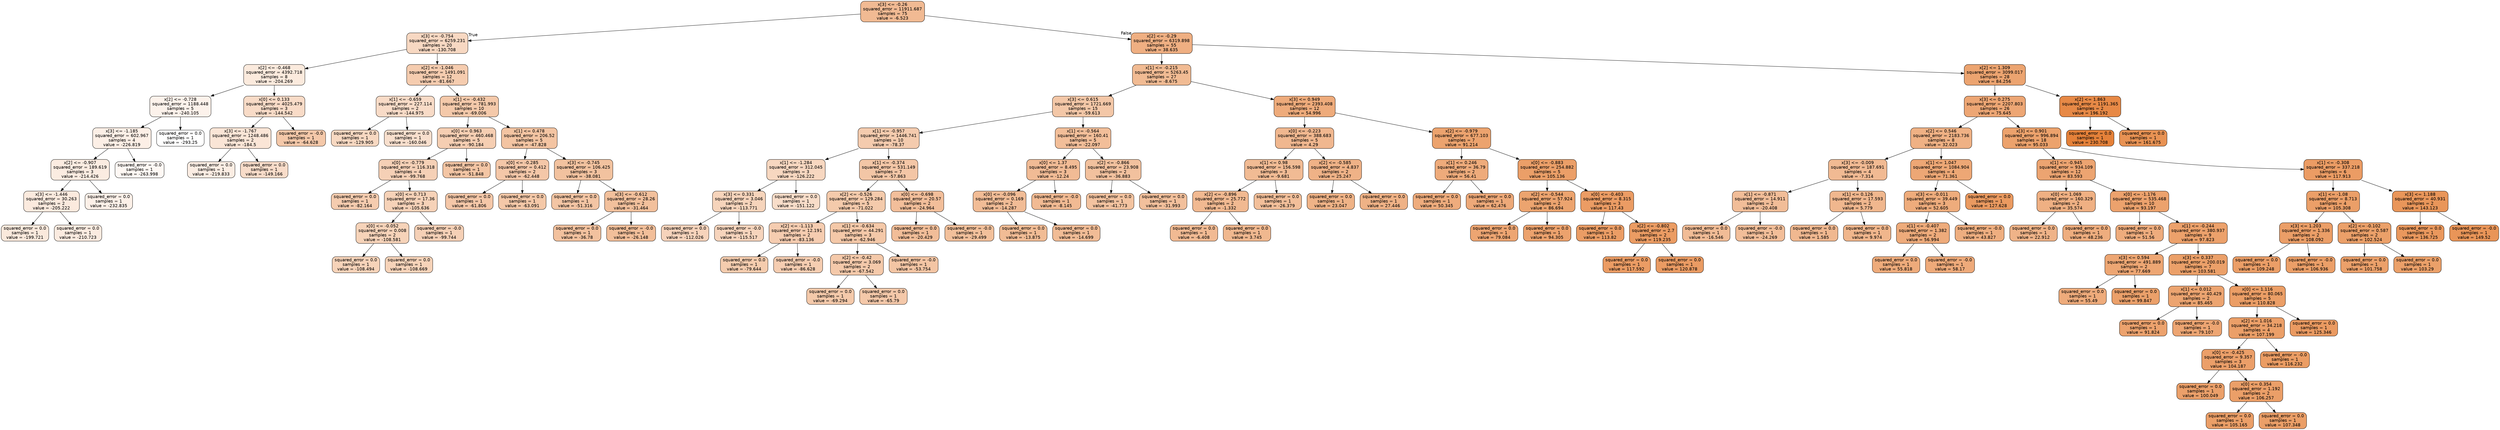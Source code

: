 digraph Tree {
node [shape=box, style="filled, rounded", color="black", fontname="helvetica"] ;
edge [fontname="helvetica"] ;
0 [label="x[3] <= -0.26\nsquared_error = 11911.687\nsamples = 75\nvalue = -6.523", fillcolor="#f1ba93"] ;
1 [label="x[3] <= -0.754\nsquared_error = 6259.231\nsamples = 20\nvalue = -130.708", fillcolor="#f7d8c2"] ;
0 -> 1 [labeldistance=2.5, labelangle=45, headlabel="True"] ;
2 [label="x[2] <= -0.468\nsquared_error = 4392.718\nsamples = 8\nvalue = -204.269", fillcolor="#fbeadd"] ;
1 -> 2 ;
3 [label="x[2] <= -0.728\nsquared_error = 1188.448\nsamples = 5\nvalue = -240.105", fillcolor="#fcf2eb"] ;
2 -> 3 ;
4 [label="x[3] <= -1.185\nsquared_error = 602.967\nsamples = 4\nvalue = -226.819", fillcolor="#fcefe6"] ;
3 -> 4 ;
5 [label="x[2] <= -0.907\nsquared_error = 189.619\nsamples = 3\nvalue = -214.426", fillcolor="#fbece1"] ;
4 -> 5 ;
6 [label="x[3] <= -1.446\nsquared_error = 30.263\nsamples = 2\nvalue = -205.222", fillcolor="#fbeade"] ;
5 -> 6 ;
7 [label="squared_error = 0.0\nsamples = 1\nvalue = -199.721", fillcolor="#fae9dc"] ;
6 -> 7 ;
8 [label="squared_error = 0.0\nsamples = 1\nvalue = -210.723", fillcolor="#fbebe0"] ;
6 -> 8 ;
9 [label="squared_error = 0.0\nsamples = 1\nvalue = -232.835", fillcolor="#fcf0e8"] ;
5 -> 9 ;
10 [label="squared_error = -0.0\nsamples = 1\nvalue = -263.998", fillcolor="#fef8f4"] ;
4 -> 10 ;
11 [label="squared_error = 0.0\nsamples = 1\nvalue = -293.25", fillcolor="#ffffff"] ;
3 -> 11 ;
12 [label="x[0] <= 0.133\nsquared_error = 4025.479\nsamples = 3\nvalue = -144.542", fillcolor="#f8dbc7"] ;
2 -> 12 ;
13 [label="x[3] <= -1.767\nsquared_error = 1248.486\nsamples = 2\nvalue = -184.5", fillcolor="#fae5d6"] ;
12 -> 13 ;
14 [label="squared_error = 0.0\nsamples = 1\nvalue = -219.833", fillcolor="#fbede3"] ;
13 -> 14 ;
15 [label="squared_error = 0.0\nsamples = 1\nvalue = -149.166", fillcolor="#f8dcc9"] ;
13 -> 15 ;
16 [label="squared_error = -0.0\nsamples = 1\nvalue = -64.628", fillcolor="#f4c8a9"] ;
12 -> 16 ;
17 [label="x[2] <= -1.046\nsquared_error = 1491.091\nsamples = 12\nvalue = -81.667", fillcolor="#f5ccaf"] ;
1 -> 17 ;
18 [label="x[1] <= -0.659\nsquared_error = 227.114\nsamples = 2\nvalue = -144.975", fillcolor="#f8dbc7"] ;
17 -> 18 ;
19 [label="squared_error = 0.0\nsamples = 1\nvalue = -129.905", fillcolor="#f7d8c1"] ;
18 -> 19 ;
20 [label="squared_error = 0.0\nsamples = 1\nvalue = -160.046", fillcolor="#f8dfcd"] ;
18 -> 20 ;
21 [label="x[1] <= -0.432\nsquared_error = 781.993\nsamples = 10\nvalue = -69.006", fillcolor="#f4c9aa"] ;
17 -> 21 ;
22 [label="x[0] <= 0.963\nsquared_error = 460.468\nsamples = 5\nvalue = -90.184", fillcolor="#f5ceb2"] ;
21 -> 22 ;
23 [label="x[0] <= -0.779\nsquared_error = 116.318\nsamples = 4\nvalue = -99.768", fillcolor="#f5d0b6"] ;
22 -> 23 ;
24 [label="squared_error = 0.0\nsamples = 1\nvalue = -82.164", fillcolor="#f5ccaf"] ;
23 -> 24 ;
25 [label="x[0] <= 0.713\nsquared_error = 17.36\nsamples = 3\nvalue = -105.636", fillcolor="#f6d2b8"] ;
23 -> 25 ;
26 [label="x[0] <= -0.052\nsquared_error = 0.008\nsamples = 2\nvalue = -108.581", fillcolor="#f6d3b9"] ;
25 -> 26 ;
27 [label="squared_error = 0.0\nsamples = 1\nvalue = -108.494", fillcolor="#f6d3b9"] ;
26 -> 27 ;
28 [label="squared_error = 0.0\nsamples = 1\nvalue = -108.669", fillcolor="#f6d3b9"] ;
26 -> 28 ;
29 [label="squared_error = -0.0\nsamples = 1\nvalue = -99.744", fillcolor="#f5d0b6"] ;
25 -> 29 ;
30 [label="squared_error = 0.0\nsamples = 1\nvalue = -51.848", fillcolor="#f3c5a4"] ;
22 -> 30 ;
31 [label="x[1] <= 0.478\nsquared_error = 206.52\nsamples = 5\nvalue = -47.828", fillcolor="#f3c4a2"] ;
21 -> 31 ;
32 [label="x[0] <= -0.285\nsquared_error = 0.412\nsamples = 2\nvalue = -62.448", fillcolor="#f4c7a8"] ;
31 -> 32 ;
33 [label="squared_error = 0.0\nsamples = 1\nvalue = -61.806", fillcolor="#f4c7a8"] ;
32 -> 33 ;
34 [label="squared_error = 0.0\nsamples = 1\nvalue = -63.091", fillcolor="#f4c8a8"] ;
32 -> 34 ;
35 [label="x[3] <= -0.745\nsquared_error = 106.425\nsamples = 3\nvalue = -38.081", fillcolor="#f2c29f"] ;
31 -> 35 ;
36 [label="squared_error = 0.0\nsamples = 1\nvalue = -51.316", fillcolor="#f3c5a4"] ;
35 -> 36 ;
37 [label="x[3] <= -0.612\nsquared_error = 28.26\nsamples = 2\nvalue = -31.464", fillcolor="#f2c09c"] ;
35 -> 37 ;
38 [label="squared_error = 0.0\nsamples = 1\nvalue = -36.78", fillcolor="#f2c19e"] ;
37 -> 38 ;
39 [label="squared_error = -0.0\nsamples = 1\nvalue = -26.148", fillcolor="#f2bf9a"] ;
37 -> 39 ;
40 [label="x[2] <= -0.29\nsquared_error = 6319.898\nsamples = 55\nvalue = 38.635", fillcolor="#efaf82"] ;
0 -> 40 [labeldistance=2.5, labelangle=-45, headlabel="False"] ;
41 [label="x[1] <= -0.215\nsquared_error = 5263.45\nsamples = 27\nvalue = -8.675", fillcolor="#f1bb93"] ;
40 -> 41 ;
42 [label="x[3] <= 0.615\nsquared_error = 1721.669\nsamples = 15\nvalue = -59.613", fillcolor="#f3c7a7"] ;
41 -> 42 ;
43 [label="x[1] <= -0.957\nsquared_error = 1446.741\nsamples = 10\nvalue = -78.37", fillcolor="#f4cbae"] ;
42 -> 43 ;
44 [label="x[1] <= -1.284\nsquared_error = 312.045\nsamples = 3\nvalue = -126.222", fillcolor="#f7d7c0"] ;
43 -> 44 ;
45 [label="x[3] <= 0.331\nsquared_error = 3.046\nsamples = 2\nvalue = -113.771", fillcolor="#f6d4bb"] ;
44 -> 45 ;
46 [label="squared_error = 0.0\nsamples = 1\nvalue = -112.026", fillcolor="#f6d3bb"] ;
45 -> 46 ;
47 [label="squared_error = -0.0\nsamples = 1\nvalue = -115.517", fillcolor="#f6d4bc"] ;
45 -> 47 ;
48 [label="squared_error = 0.0\nsamples = 1\nvalue = -151.122", fillcolor="#f8ddc9"] ;
44 -> 48 ;
49 [label="x[1] <= -0.374\nsquared_error = 531.149\nsamples = 7\nvalue = -57.863", fillcolor="#f3c6a6"] ;
43 -> 49 ;
50 [label="x[2] <= -0.526\nsquared_error = 129.284\nsamples = 5\nvalue = -71.022", fillcolor="#f4caab"] ;
49 -> 50 ;
51 [label="x[2] <= -1.113\nsquared_error = 12.191\nsamples = 2\nvalue = -83.136", fillcolor="#f5ccb0"] ;
50 -> 51 ;
52 [label="squared_error = 0.0\nsamples = 1\nvalue = -79.644", fillcolor="#f4ccae"] ;
51 -> 52 ;
53 [label="squared_error = -0.0\nsamples = 1\nvalue = -86.628", fillcolor="#f5cdb1"] ;
51 -> 53 ;
54 [label="x[1] <= -0.634\nsquared_error = 44.291\nsamples = 3\nvalue = -62.946", fillcolor="#f4c8a8"] ;
50 -> 54 ;
55 [label="x[2] <= -0.42\nsquared_error = 3.069\nsamples = 2\nvalue = -67.542", fillcolor="#f4c9aa"] ;
54 -> 55 ;
56 [label="squared_error = 0.0\nsamples = 1\nvalue = -69.294", fillcolor="#f4c9aa"] ;
55 -> 56 ;
57 [label="squared_error = 0.0\nsamples = 1\nvalue = -65.79", fillcolor="#f4c8a9"] ;
55 -> 57 ;
58 [label="squared_error = -0.0\nsamples = 1\nvalue = -53.754", fillcolor="#f3c5a4"] ;
54 -> 58 ;
59 [label="x[0] <= -0.698\nsquared_error = 20.57\nsamples = 2\nvalue = -24.964", fillcolor="#f2be9a"] ;
49 -> 59 ;
60 [label="squared_error = 0.0\nsamples = 1\nvalue = -20.429", fillcolor="#f1bd98"] ;
59 -> 60 ;
61 [label="squared_error = -0.0\nsamples = 1\nvalue = -29.499", fillcolor="#f2c09b"] ;
59 -> 61 ;
62 [label="x[1] <= -0.564\nsquared_error = 160.41\nsamples = 5\nvalue = -22.097", fillcolor="#f2be99"] ;
42 -> 62 ;
63 [label="x[0] <= 1.37\nsquared_error = 8.495\nsamples = 3\nvalue = -12.24", fillcolor="#f1bb95"] ;
62 -> 63 ;
64 [label="x[0] <= -0.096\nsquared_error = 0.169\nsamples = 2\nvalue = -14.287", fillcolor="#f1bc96"] ;
63 -> 64 ;
65 [label="squared_error = 0.0\nsamples = 1\nvalue = -13.875", fillcolor="#f1bc95"] ;
64 -> 65 ;
66 [label="squared_error = 0.0\nsamples = 1\nvalue = -14.699", fillcolor="#f1bc96"] ;
64 -> 66 ;
67 [label="squared_error = -0.0\nsamples = 1\nvalue = -8.145", fillcolor="#f1ba93"] ;
63 -> 67 ;
68 [label="x[2] <= -0.866\nsquared_error = 23.908\nsamples = 2\nvalue = -36.883", fillcolor="#f2c19e"] ;
62 -> 68 ;
69 [label="squared_error = 0.0\nsamples = 1\nvalue = -41.773", fillcolor="#f3c3a0"] ;
68 -> 69 ;
70 [label="squared_error = 0.0\nsamples = 1\nvalue = -31.993", fillcolor="#f2c09c"] ;
68 -> 70 ;
71 [label="x[3] <= 0.949\nsquared_error = 2393.408\nsamples = 12\nvalue = 54.996", fillcolor="#eeab7b"] ;
41 -> 71 ;
72 [label="x[0] <= -0.223\nsquared_error = 388.683\nsamples = 5\nvalue = 4.29", fillcolor="#f0b78f"] ;
71 -> 72 ;
73 [label="x[1] <= 0.98\nsquared_error = 156.598\nsamples = 3\nvalue = -9.681", fillcolor="#f1bb94"] ;
72 -> 73 ;
74 [label="x[2] <= -0.896\nsquared_error = 25.772\nsamples = 2\nvalue = -1.332", fillcolor="#f1b991"] ;
73 -> 74 ;
75 [label="squared_error = 0.0\nsamples = 1\nvalue = -6.408", fillcolor="#f1ba93"] ;
74 -> 75 ;
76 [label="squared_error = 0.0\nsamples = 1\nvalue = 3.745", fillcolor="#f0b88f"] ;
74 -> 76 ;
77 [label="squared_error = 0.0\nsamples = 1\nvalue = -26.379", fillcolor="#f2bf9a"] ;
73 -> 77 ;
78 [label="x[2] <= -0.585\nsquared_error = 4.837\nsamples = 2\nvalue = 25.247", fillcolor="#efb287"] ;
72 -> 78 ;
79 [label="squared_error = 0.0\nsamples = 1\nvalue = 23.047", fillcolor="#efb387"] ;
78 -> 79 ;
80 [label="squared_error = 0.0\nsamples = 1\nvalue = 27.446", fillcolor="#efb286"] ;
78 -> 80 ;
81 [label="x[2] <= -0.979\nsquared_error = 677.103\nsamples = 7\nvalue = 91.214", fillcolor="#eca36e"] ;
71 -> 81 ;
82 [label="x[1] <= 0.246\nsquared_error = 36.79\nsamples = 2\nvalue = 56.41", fillcolor="#eeab7b"] ;
81 -> 82 ;
83 [label="squared_error = 0.0\nsamples = 1\nvalue = 50.345", fillcolor="#eeac7d"] ;
82 -> 83 ;
84 [label="squared_error = 0.0\nsamples = 1\nvalue = 62.476", fillcolor="#eda979"] ;
82 -> 84 ;
85 [label="x[0] <= -0.883\nsquared_error = 254.882\nsamples = 5\nvalue = 105.136", fillcolor="#eb9f68"] ;
81 -> 85 ;
86 [label="x[2] <= -0.544\nsquared_error = 57.924\nsamples = 2\nvalue = 86.694", fillcolor="#eca46f"] ;
85 -> 86 ;
87 [label="squared_error = 0.0\nsamples = 1\nvalue = 79.084", fillcolor="#eda572"] ;
86 -> 87 ;
88 [label="squared_error = 0.0\nsamples = 1\nvalue = 94.305", fillcolor="#eca26d"] ;
86 -> 88 ;
89 [label="x[0] <= -0.403\nsquared_error = 8.315\nsamples = 3\nvalue = 117.43", fillcolor="#eb9c64"] ;
85 -> 89 ;
90 [label="squared_error = 0.0\nsamples = 1\nvalue = 113.82", fillcolor="#eb9d65"] ;
89 -> 90 ;
91 [label="x[2] <= -0.802\nsquared_error = 2.7\nsamples = 2\nvalue = 119.235", fillcolor="#eb9c63"] ;
89 -> 91 ;
92 [label="squared_error = 0.0\nsamples = 1\nvalue = 117.592", fillcolor="#eb9c64"] ;
91 -> 92 ;
93 [label="squared_error = 0.0\nsamples = 1\nvalue = 120.878", fillcolor="#ea9b63"] ;
91 -> 93 ;
94 [label="x[2] <= 1.309\nsquared_error = 3099.017\nsamples = 28\nvalue = 84.256", fillcolor="#eca470"] ;
40 -> 94 ;
95 [label="x[3] <= 0.275\nsquared_error = 2207.803\nsamples = 26\nvalue = 75.645", fillcolor="#eda674"] ;
94 -> 95 ;
96 [label="x[2] <= 0.546\nsquared_error = 2183.736\nsamples = 8\nvalue = 32.023", fillcolor="#efb184"] ;
95 -> 96 ;
97 [label="x[3] <= -0.009\nsquared_error = 187.691\nsamples = 4\nvalue = -7.314", fillcolor="#f1ba93"] ;
96 -> 97 ;
98 [label="x[1] <= -0.871\nsquared_error = 14.911\nsamples = 2\nvalue = -20.408", fillcolor="#f1bd98"] ;
97 -> 98 ;
99 [label="squared_error = 0.0\nsamples = 1\nvalue = -16.546", fillcolor="#f1bc96"] ;
98 -> 99 ;
100 [label="squared_error = -0.0\nsamples = 1\nvalue = -24.269", fillcolor="#f2be99"] ;
98 -> 100 ;
101 [label="x[1] <= 0.126\nsquared_error = 17.593\nsamples = 2\nvalue = 5.779", fillcolor="#f0b78e"] ;
97 -> 101 ;
102 [label="squared_error = 0.0\nsamples = 1\nvalue = 1.585", fillcolor="#f0b890"] ;
101 -> 102 ;
103 [label="squared_error = 0.0\nsamples = 1\nvalue = 9.974", fillcolor="#f0b68c"] ;
101 -> 103 ;
104 [label="x[1] <= 1.047\nsquared_error = 1084.904\nsamples = 4\nvalue = 71.361", fillcolor="#eda775"] ;
96 -> 104 ;
105 [label="x[3] <= -0.011\nsquared_error = 39.449\nsamples = 3\nvalue = 52.605", fillcolor="#eeac7c"] ;
104 -> 105 ;
106 [label="x[1] <= -0.407\nsquared_error = 1.382\nsamples = 2\nvalue = 56.994", fillcolor="#eeab7b"] ;
105 -> 106 ;
107 [label="squared_error = 0.0\nsamples = 1\nvalue = 55.818", fillcolor="#eeab7b"] ;
106 -> 107 ;
108 [label="squared_error = -0.0\nsamples = 1\nvalue = 58.17", fillcolor="#eeaa7a"] ;
106 -> 108 ;
109 [label="squared_error = -0.0\nsamples = 1\nvalue = 43.827", fillcolor="#eeae80"] ;
105 -> 109 ;
110 [label="squared_error = 0.0\nsamples = 1\nvalue = 127.628", fillcolor="#ea9a60"] ;
104 -> 110 ;
111 [label="x[3] <= 0.901\nsquared_error = 996.894\nsamples = 18\nvalue = 95.033", fillcolor="#eca26c"] ;
95 -> 111 ;
112 [label="x[1] <= -0.945\nsquared_error = 934.109\nsamples = 12\nvalue = 83.593", fillcolor="#eca471"] ;
111 -> 112 ;
113 [label="x[0] <= 1.069\nsquared_error = 160.329\nsamples = 2\nvalue = 35.574", fillcolor="#efb083"] ;
112 -> 113 ;
114 [label="squared_error = 0.0\nsamples = 1\nvalue = 22.912", fillcolor="#efb388"] ;
113 -> 114 ;
115 [label="squared_error = 0.0\nsamples = 1\nvalue = 48.236", fillcolor="#eead7e"] ;
113 -> 115 ;
116 [label="x[0] <= -1.176\nsquared_error = 535.468\nsamples = 10\nvalue = 93.197", fillcolor="#eca26d"] ;
112 -> 116 ;
117 [label="squared_error = 0.0\nsamples = 1\nvalue = 51.56", fillcolor="#eeac7d"] ;
116 -> 117 ;
118 [label="x[1] <= -0.244\nsquared_error = 380.937\nsamples = 9\nvalue = 97.823", fillcolor="#eca16b"] ;
116 -> 118 ;
119 [label="x[3] <= 0.594\nsquared_error = 491.889\nsamples = 2\nvalue = 77.669", fillcolor="#eda673"] ;
118 -> 119 ;
120 [label="squared_error = 0.0\nsamples = 1\nvalue = 55.49", fillcolor="#eeab7b"] ;
119 -> 120 ;
121 [label="squared_error = 0.0\nsamples = 1\nvalue = 99.847", fillcolor="#eba06a"] ;
119 -> 121 ;
122 [label="x[3] <= 0.337\nsquared_error = 200.019\nsamples = 7\nvalue = 103.581", fillcolor="#eba069"] ;
118 -> 122 ;
123 [label="x[1] <= 0.012\nsquared_error = 40.429\nsamples = 2\nvalue = 85.465", fillcolor="#eca470"] ;
122 -> 123 ;
124 [label="squared_error = 0.0\nsamples = 1\nvalue = 91.824", fillcolor="#eca26d"] ;
123 -> 124 ;
125 [label="squared_error = -0.0\nsamples = 1\nvalue = 79.107", fillcolor="#eda572"] ;
123 -> 125 ;
126 [label="x[0] <= 1.116\nsquared_error = 80.065\nsamples = 5\nvalue = 110.828", fillcolor="#eb9e66"] ;
122 -> 126 ;
127 [label="x[2] <= 1.016\nsquared_error = 34.218\nsamples = 4\nvalue = 107.199", fillcolor="#eb9f68"] ;
126 -> 127 ;
128 [label="x[0] <= -0.425\nsquared_error = 9.357\nsamples = 3\nvalue = 104.187", fillcolor="#eb9f69"] ;
127 -> 128 ;
129 [label="squared_error = 0.0\nsamples = 1\nvalue = 100.049", fillcolor="#eba06a"] ;
128 -> 129 ;
130 [label="x[0] <= 0.354\nsquared_error = 1.192\nsamples = 2\nvalue = 106.257", fillcolor="#eb9f68"] ;
128 -> 130 ;
131 [label="squared_error = 0.0\nsamples = 1\nvalue = 105.165", fillcolor="#eb9f68"] ;
130 -> 131 ;
132 [label="squared_error = 0.0\nsamples = 1\nvalue = 107.348", fillcolor="#eb9f68"] ;
130 -> 132 ;
133 [label="squared_error = -0.0\nsamples = 1\nvalue = 116.232", fillcolor="#eb9d64"] ;
127 -> 133 ;
134 [label="squared_error = 0.0\nsamples = 1\nvalue = 125.346", fillcolor="#ea9a61"] ;
126 -> 134 ;
135 [label="x[1] <= -0.308\nsquared_error = 337.218\nsamples = 6\nvalue = 117.913", fillcolor="#eb9c64"] ;
111 -> 135 ;
136 [label="x[1] <= -1.08\nsquared_error = 8.713\nsamples = 4\nvalue = 105.308", fillcolor="#eb9f68"] ;
135 -> 136 ;
137 [label="x[3] <= 1.203\nsquared_error = 1.336\nsamples = 2\nvalue = 108.092", fillcolor="#eb9e67"] ;
136 -> 137 ;
138 [label="squared_error = 0.0\nsamples = 1\nvalue = 109.248", fillcolor="#eb9e67"] ;
137 -> 138 ;
139 [label="squared_error = -0.0\nsamples = 1\nvalue = 106.936", fillcolor="#eb9f68"] ;
137 -> 139 ;
140 [label="x[2] <= -0.102\nsquared_error = 0.587\nsamples = 2\nvalue = 102.524", fillcolor="#eba069"] ;
136 -> 140 ;
141 [label="squared_error = 0.0\nsamples = 1\nvalue = 101.758", fillcolor="#eba06a"] ;
140 -> 141 ;
142 [label="squared_error = 0.0\nsamples = 1\nvalue = 103.29", fillcolor="#eba069"] ;
140 -> 142 ;
143 [label="x[3] <= 1.188\nsquared_error = 40.931\nsamples = 2\nvalue = 143.123", fillcolor="#e9965a"] ;
135 -> 143 ;
144 [label="squared_error = 0.0\nsamples = 1\nvalue = 136.725", fillcolor="#ea985d"] ;
143 -> 144 ;
145 [label="squared_error = -0.0\nsamples = 1\nvalue = 149.52", fillcolor="#e99558"] ;
143 -> 145 ;
146 [label="x[2] <= 1.863\nsquared_error = 1191.365\nsamples = 2\nvalue = 196.192", fillcolor="#e78946"] ;
94 -> 146 ;
147 [label="squared_error = 0.0\nsamples = 1\nvalue = 230.708", fillcolor="#e58139"] ;
146 -> 147 ;
148 [label="squared_error = 0.0\nsamples = 1\nvalue = 161.675", fillcolor="#e89253"] ;
146 -> 148 ;
}